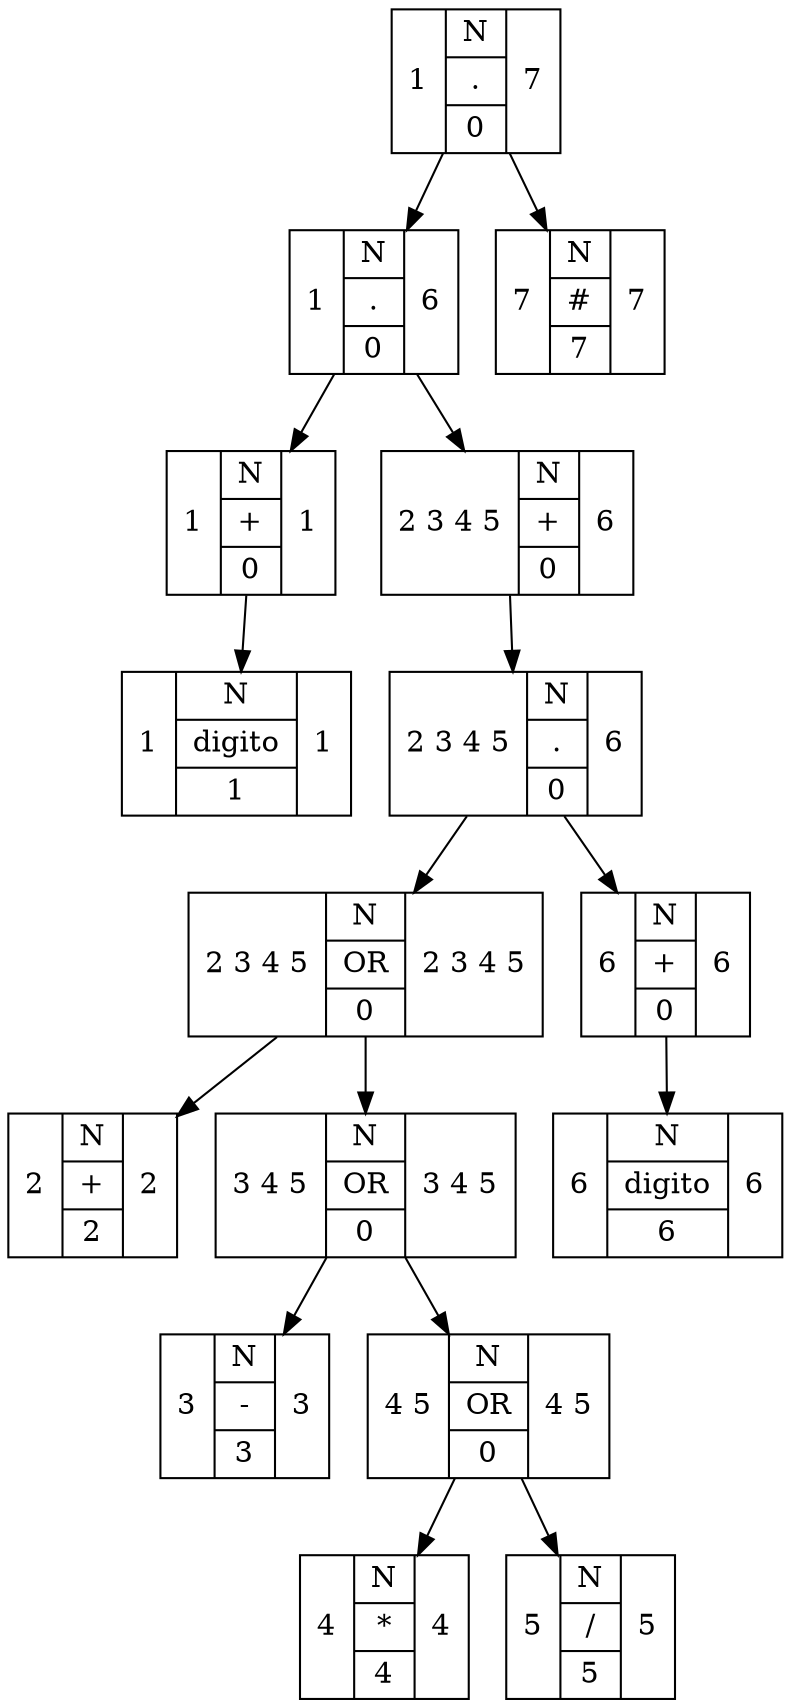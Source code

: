 digraph{
node[shape=record];
node2083532682[label="1 |{N|+|0}|1  "];
node2083532682->node325317958;
node325317958[label="1 |{N|digito|1}|1  "];
node2030873022[label="1 |{N|.|0}|6  "];
node2030873022->node2083532682;
node2030873022->node2087139718;
node2087139718[label="2 3 4 5 |{N|+|0}|6  "];
node2087139718->node22418943;
node227739990[label="2 |{N|+|2}|2  "];
node290324483[label="2 3 4 5 |{N|OR|0}|2 3 4 5  "];
node290324483->node227739990;
node290324483->node1411424421;
node1709747763[label="3 |{N|-|3}|3  "];
node1411424421[label="3 4 5 |{N|OR|0}|3 4 5  "];
node1411424421->node1709747763;
node1411424421->node1881461345;
node285973118[label="4 |{N|*|4}|4  "];
node1881461345[label="4 5 |{N|OR|0}|4 5  "];
node1881461345->node285973118;
node1881461345->node1090463090;
node1090463090[label="5 |{N|/|5}|5  "];
node22418943[label="2 3 4 5 |{N|.|0}|6  "];
node22418943->node290324483;
node22418943->node1623622248;
node1623622248[label="6 |{N|+|0}|6  "];
node1623622248->node916976587;
node916976587[label="6 |{N|digito|6}|6  "];
node2075281163[label="1 |{N|.|0}|7  "];
node2075281163->node2030873022;
node2075281163->node1121925562;
node1121925562[label="7 |{N|#|7}|7  "];
}
